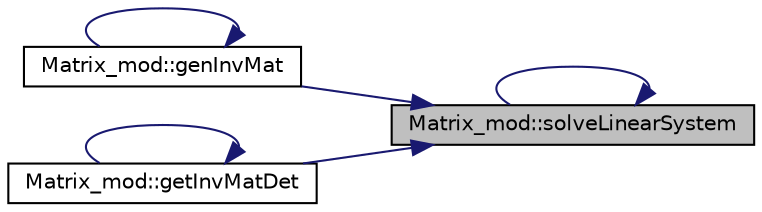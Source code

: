 digraph "Matrix_mod::solveLinearSystem"
{
 // LATEX_PDF_SIZE
  edge [fontname="Helvetica",fontsize="10",labelfontname="Helvetica",labelfontsize="10"];
  node [fontname="Helvetica",fontsize="10",shape=record];
  rankdir="RL";
  Node1 [label="Matrix_mod::solveLinearSystem",height=0.2,width=0.4,color="black", fillcolor="grey75", style="filled", fontcolor="black",tooltip="Solve the set of nd linear equations Matrix * X = InputSolution."];
  Node1 -> Node2 [dir="back",color="midnightblue",fontsize="10",style="solid",fontname="Helvetica"];
  Node2 [label="Matrix_mod::genInvMat",height=0.2,width=0.4,color="black", fillcolor="white", style="filled",URL="$namespaceMatrix__mod.html#ac24f1194af9d684d461cd232e3f34922",tooltip="Return the inverse matrix InverseMatrix of a (nd,nd) input matrix Matrix, and its determinant,..."];
  Node2 -> Node2 [dir="back",color="midnightblue",fontsize="10",style="solid",fontname="Helvetica"];
  Node1 -> Node3 [dir="back",color="midnightblue",fontsize="10",style="solid",fontname="Helvetica"];
  Node3 [label="Matrix_mod::getInvMatDet",height=0.2,width=0.4,color="black", fillcolor="white", style="filled",URL="$namespaceMatrix__mod.html#a25964c69dbad682f38a592e967603ad0",tooltip="Return the inverse matrix InverseMatrix of a (nd,nd) input matrix MatrixLU, and its determinant,..."];
  Node3 -> Node3 [dir="back",color="midnightblue",fontsize="10",style="solid",fontname="Helvetica"];
  Node1 -> Node1 [dir="back",color="midnightblue",fontsize="10",style="solid",fontname="Helvetica"];
}

